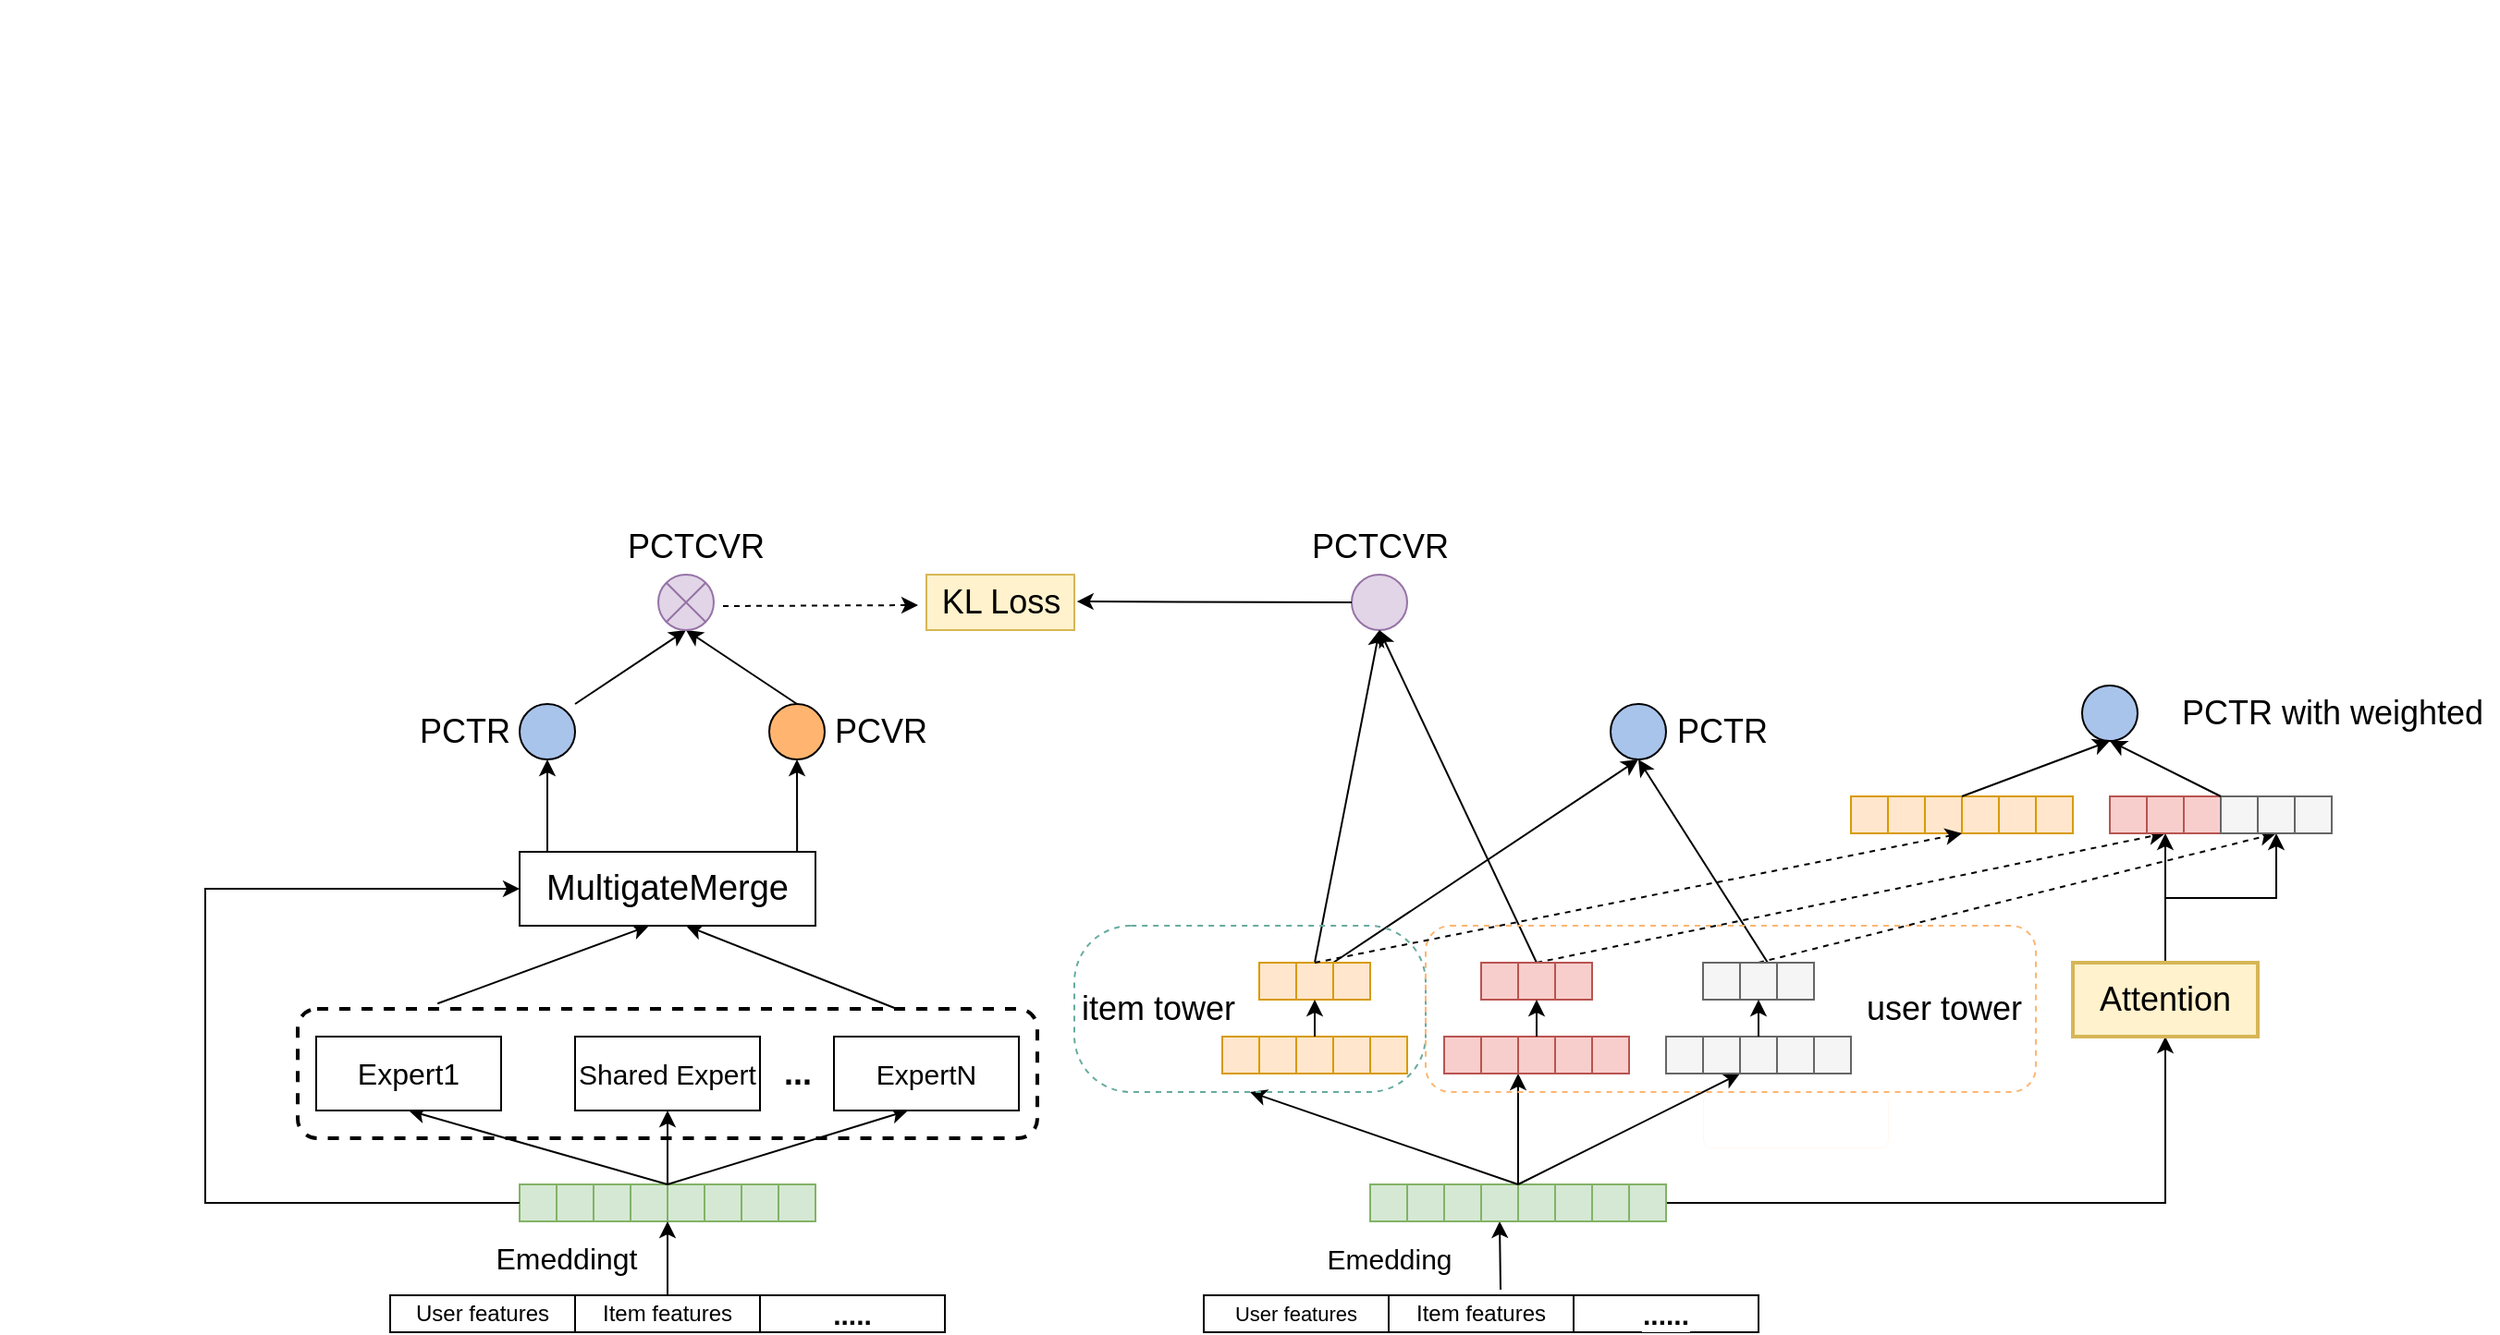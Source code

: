 <mxfile version="17.4.5" type="github">
  <diagram id="Vce2DdJyeUobDXaakt3f" name="第 1 页">
    <mxGraphModel dx="1368" dy="791" grid="1" gridSize="10" guides="1" tooltips="1" connect="1" arrows="1" fold="1" page="1" pageScale="1" pageWidth="1700" pageHeight="1100" math="0" shadow="0">
      <root>
        <mxCell id="0" />
        <mxCell id="1" parent="0" />
        <mxCell id="mjoYjnzcF-hZVxzns7M5-208" value="User features" style="rounded=0;whiteSpace=wrap;html=1;" parent="1" vertex="1">
          <mxGeometry x="210" y="700" width="100" height="20" as="geometry" />
        </mxCell>
        <mxCell id="mjoYjnzcF-hZVxzns7M5-209" value="Item features" style="rounded=0;whiteSpace=wrap;html=1;" parent="1" vertex="1">
          <mxGeometry x="310" y="700" width="100" height="20" as="geometry" />
        </mxCell>
        <mxCell id="mjoYjnzcF-hZVxzns7M5-210" value="....." style="rounded=0;whiteSpace=wrap;html=1;horizontal=1;verticalAlign=middle;labelPosition=center;verticalLabelPosition=middle;align=center;fontStyle=1;fontSize=15;" parent="1" vertex="1">
          <mxGeometry x="410" y="700" width="100" height="20" as="geometry" />
        </mxCell>
        <mxCell id="mjoYjnzcF-hZVxzns7M5-212" value="&amp;nbsp;&lt;br&gt;&lt;table&gt;&lt;tbody&gt;&lt;tr&gt;&lt;td&gt;&lt;br&gt;&lt;/td&gt;&lt;td&gt;&lt;br&gt;&lt;/td&gt;&lt;td&gt;&lt;br&gt;&lt;/td&gt;&lt;td&gt;&lt;br&gt;&lt;/td&gt;&lt;td&gt;&lt;br&gt;&lt;/td&gt;&lt;td&gt;&lt;br&gt;&lt;/td&gt;&lt;td&gt;&lt;br&gt;&lt;/td&gt;&lt;/tr&gt;&lt;/tbody&gt;&lt;/table&gt;" style="rounded=0;whiteSpace=wrap;html=1;fontSize=18;fillColor=#d5e8d4;strokeColor=#82b366;" parent="1" vertex="1">
          <mxGeometry x="300" y="640" width="140" height="20" as="geometry" />
        </mxCell>
        <mxCell id="mjoYjnzcF-hZVxzns7M5-213" value="" style="whiteSpace=wrap;html=1;aspect=fixed;fontSize=18;labelBackgroundColor=#97D077;rounded=0;fillColor=#d5e8d4;strokeColor=#82b366;" parent="1" vertex="1">
          <mxGeometry x="280" y="640" width="20" height="20" as="geometry" />
        </mxCell>
        <mxCell id="mjoYjnzcF-hZVxzns7M5-214" value="" style="whiteSpace=wrap;html=1;aspect=fixed;fontSize=18;rounded=0;fillColor=#d5e8d4;strokeColor=#82b366;" parent="1" vertex="1">
          <mxGeometry x="300" y="640" width="20" height="20" as="geometry" />
        </mxCell>
        <mxCell id="mjoYjnzcF-hZVxzns7M5-215" value="" style="whiteSpace=wrap;html=1;aspect=fixed;fontSize=18;labelBackgroundColor=default;rounded=0;fillColor=#d5e8d4;strokeColor=#82b366;" parent="1" vertex="1">
          <mxGeometry x="320" y="640" width="20" height="20" as="geometry" />
        </mxCell>
        <mxCell id="mjoYjnzcF-hZVxzns7M5-216" value="" style="whiteSpace=wrap;html=1;aspect=fixed;fontSize=18;rounded=0;fillColor=#d5e8d4;strokeColor=#82b366;" parent="1" vertex="1">
          <mxGeometry x="340" y="640" width="20" height="20" as="geometry" />
        </mxCell>
        <mxCell id="mjoYjnzcF-hZVxzns7M5-217" value="" style="whiteSpace=wrap;html=1;aspect=fixed;fontSize=18;rounded=0;fillColor=#d5e8d4;strokeColor=#82b366;" parent="1" vertex="1">
          <mxGeometry x="360" y="640" width="20" height="20" as="geometry" />
        </mxCell>
        <mxCell id="mjoYjnzcF-hZVxzns7M5-218" value="" style="whiteSpace=wrap;html=1;aspect=fixed;fontSize=18;rounded=0;fillColor=#d5e8d4;strokeColor=#82b366;" parent="1" vertex="1">
          <mxGeometry x="380" y="640" width="20" height="20" as="geometry" />
        </mxCell>
        <mxCell id="mjoYjnzcF-hZVxzns7M5-219" value="" style="whiteSpace=wrap;html=1;aspect=fixed;fontSize=18;rounded=0;fillColor=#d5e8d4;strokeColor=#82b366;" parent="1" vertex="1">
          <mxGeometry x="400" y="640" width="20" height="20" as="geometry" />
        </mxCell>
        <mxCell id="mjoYjnzcF-hZVxzns7M5-220" value="" style="endArrow=classic;html=1;rounded=0;sketch=0;fontColor=#46495D;strokeColor=#000000;fillColor=#B2C9AB;" parent="1" edge="1">
          <mxGeometry width="50" height="50" relative="1" as="geometry">
            <mxPoint x="360" y="640.0" as="sourcePoint" />
            <mxPoint x="490" y="600.0" as="targetPoint" />
          </mxGeometry>
        </mxCell>
        <mxCell id="mjoYjnzcF-hZVxzns7M5-221" value="" style="endArrow=classic;html=1;rounded=0;sketch=0;fontColor=#000000;strokeColor=#000000;fillColor=#B2C9AB;" parent="1" edge="1">
          <mxGeometry width="50" height="50" relative="1" as="geometry">
            <mxPoint x="360" y="640.0" as="sourcePoint" />
            <mxPoint x="220" y="600.0" as="targetPoint" />
            <Array as="points" />
          </mxGeometry>
        </mxCell>
        <mxCell id="mjoYjnzcF-hZVxzns7M5-222" value="Expert1" style="rounded=0;whiteSpace=wrap;html=1;labelBackgroundColor=#FFFFFF;sketch=0;fontColor=#000000;strokeColor=#000000;fillColor=#FFFFFF;fontSize=16;" parent="1" vertex="1">
          <mxGeometry x="170" y="560" width="100" height="40" as="geometry" />
        </mxCell>
        <mxCell id="mjoYjnzcF-hZVxzns7M5-223" value="Shared Expert" style="rounded=0;whiteSpace=wrap;html=1;labelBackgroundColor=#FFFFFF;sketch=0;fontColor=#000000;strokeColor=#000000;fillColor=#FFFFFF;fontSize=15;" parent="1" vertex="1">
          <mxGeometry x="310" y="560" width="100" height="40" as="geometry" />
        </mxCell>
        <mxCell id="mjoYjnzcF-hZVxzns7M5-224" value="ExpertN" style="rounded=0;whiteSpace=wrap;html=1;labelBackgroundColor=#FFFFFF;sketch=0;fontColor=#000000;strokeColor=#000000;fillColor=#FFFFFF;fontSize=15;" parent="1" vertex="1">
          <mxGeometry x="450" y="560" width="100" height="40" as="geometry" />
        </mxCell>
        <mxCell id="mjoYjnzcF-hZVxzns7M5-225" value="..." style="text;html=1;align=center;verticalAlign=middle;resizable=0;points=[];autosize=1;strokeColor=none;fillColor=none;fontColor=#000000;fontSize=18;fontStyle=1;rounded=0;" parent="1" vertex="1">
          <mxGeometry x="415" y="565" width="30" height="30" as="geometry" />
        </mxCell>
        <mxCell id="mjoYjnzcF-hZVxzns7M5-226" value="" style="endArrow=classic;html=1;rounded=0;sketch=0;fontSize=18;fontColor=#000000;strokeColor=#000000;fillColor=#B2C9AB;entryX=0.5;entryY=1;entryDx=0;entryDy=0;" parent="1" target="mjoYjnzcF-hZVxzns7M5-223" edge="1">
          <mxGeometry width="50" height="50" relative="1" as="geometry">
            <mxPoint x="360" y="640.0" as="sourcePoint" />
            <mxPoint x="760" y="470" as="targetPoint" />
          </mxGeometry>
        </mxCell>
        <mxCell id="mjoYjnzcF-hZVxzns7M5-227" style="edgeStyle=orthogonalEdgeStyle;sketch=0;orthogonalLoop=1;jettySize=auto;html=1;fontSize=19;fontColor=#000000;strokeColor=#000000;fillColor=#B2C9AB;exitX=0;exitY=0.5;exitDx=0;exitDy=0;entryX=0;entryY=0.5;entryDx=0;entryDy=0;rounded=0;" parent="1" source="mjoYjnzcF-hZVxzns7M5-213" target="mjoYjnzcF-hZVxzns7M5-231" edge="1">
          <mxGeometry relative="1" as="geometry">
            <mxPoint x="270" y="480" as="targetPoint" />
            <mxPoint x="160" y="630" as="sourcePoint" />
            <Array as="points">
              <mxPoint x="110" y="650" />
              <mxPoint x="110" y="480" />
            </Array>
          </mxGeometry>
        </mxCell>
        <mxCell id="mjoYjnzcF-hZVxzns7M5-228" value="" style="rounded=1;whiteSpace=wrap;html=1;labelBackgroundColor=#FFFFFF;sketch=0;fontSize=18;fontColor=#000000;strokeColor=#000000;fillColor=none;dashed=1;strokeWidth=2;" parent="1" vertex="1">
          <mxGeometry x="160" y="545" width="400" height="70" as="geometry" />
        </mxCell>
        <mxCell id="mjoYjnzcF-hZVxzns7M5-229" value="" style="endArrow=classic;html=1;sketch=0;fontSize=18;fontColor=#000000;strokeColor=#000000;fillColor=#B2C9AB;exitX=0.81;exitY=0;exitDx=0;exitDy=0;exitPerimeter=0;" parent="1" source="mjoYjnzcF-hZVxzns7M5-228" edge="1">
          <mxGeometry width="50" height="50" relative="1" as="geometry">
            <mxPoint x="370" y="530" as="sourcePoint" />
            <mxPoint x="370" y="500" as="targetPoint" />
          </mxGeometry>
        </mxCell>
        <mxCell id="mjoYjnzcF-hZVxzns7M5-230" value="" style="endArrow=classic;html=1;sketch=0;fontSize=18;fontColor=#000000;strokeColor=#000000;fillColor=#B2C9AB;exitX=0.189;exitY=-0.041;exitDx=0;exitDy=0;exitPerimeter=0;" parent="1" source="mjoYjnzcF-hZVxzns7M5-228" edge="1">
          <mxGeometry width="50" height="50" relative="1" as="geometry">
            <mxPoint x="370" y="500" as="sourcePoint" />
            <mxPoint x="350" y="500" as="targetPoint" />
          </mxGeometry>
        </mxCell>
        <mxCell id="mjoYjnzcF-hZVxzns7M5-231" value="&lt;font style=&quot;font-size: 19px&quot;&gt;MultigateMerge&lt;/font&gt;" style="rounded=0;whiteSpace=wrap;html=1;labelBackgroundColor=#FFFFFF;sketch=0;fontSize=18;fontColor=#000000;strokeColor=#000000;fillColor=default;fontStyle=0" parent="1" vertex="1">
          <mxGeometry x="280" y="460" width="160" height="40" as="geometry" />
        </mxCell>
        <mxCell id="mjoYjnzcF-hZVxzns7M5-232" value="" style="endArrow=classic;html=1;rounded=0;sketch=0;fontSize=19;fontColor=#000000;strokeColor=#000000;fillColor=#B2C9AB;entryX=0.5;entryY=1;entryDx=0;entryDy=0;exitX=0.938;exitY=0;exitDx=0;exitDy=0;exitPerimeter=0;" parent="1" source="mjoYjnzcF-hZVxzns7M5-231" target="mjoYjnzcF-hZVxzns7M5-234" edge="1">
          <mxGeometry width="50" height="50" relative="1" as="geometry">
            <mxPoint x="430" y="450" as="sourcePoint" />
            <mxPoint x="450" y="410" as="targetPoint" />
          </mxGeometry>
        </mxCell>
        <mxCell id="mjoYjnzcF-hZVxzns7M5-233" value="" style="ellipse;whiteSpace=wrap;html=1;aspect=fixed;labelBackgroundColor=#FFFFFF;sketch=0;fontSize=19;fontColor=#000000;strokeColor=#000000;fillColor=#A9C4EB;" parent="1" vertex="1">
          <mxGeometry x="280" y="380" width="30" height="30" as="geometry" />
        </mxCell>
        <mxCell id="mjoYjnzcF-hZVxzns7M5-234" value="" style="ellipse;whiteSpace=wrap;html=1;aspect=fixed;labelBackgroundColor=#FFFFFF;sketch=0;fontSize=19;fontColor=#000000;strokeColor=#000000;fillColor=#FFB570;" parent="1" vertex="1">
          <mxGeometry x="415" y="380" width="30" height="30" as="geometry" />
        </mxCell>
        <mxCell id="mjoYjnzcF-hZVxzns7M5-235" value="PCTR" style="text;html=1;align=center;verticalAlign=middle;resizable=0;points=[];autosize=1;strokeColor=none;fillColor=none;fontSize=18;fontColor=#000000;" parent="1" vertex="1">
          <mxGeometry x="220" y="380" width="60" height="30" as="geometry" />
        </mxCell>
        <mxCell id="mjoYjnzcF-hZVxzns7M5-236" value="PCVR" style="text;html=1;align=center;verticalAlign=middle;resizable=0;points=[];autosize=1;strokeColor=none;fillColor=none;fontSize=18;fontColor=#000000;" parent="1" vertex="1">
          <mxGeometry x="440" y="380" width="70" height="30" as="geometry" />
        </mxCell>
        <mxCell id="mjoYjnzcF-hZVxzns7M5-237" value="" style="endArrow=classic;html=1;rounded=0;sketch=0;fontSize=18;fontColor=#000000;strokeColor=#000000;fillColor=#B2C9AB;entryX=0.5;entryY=1;entryDx=0;entryDy=0;" parent="1" target="mjoYjnzcF-hZVxzns7M5-233" edge="1">
          <mxGeometry width="50" height="50" relative="1" as="geometry">
            <mxPoint x="295" y="460" as="sourcePoint" />
            <mxPoint x="300" y="420" as="targetPoint" />
          </mxGeometry>
        </mxCell>
        <mxCell id="mjoYjnzcF-hZVxzns7M5-239" value="" style="endArrow=classic;html=1;rounded=0;sketch=0;fontSize=18;fontColor=#000000;strokeColor=#000000;fillColor=#B2C9AB;" parent="1" edge="1">
          <mxGeometry width="50" height="50" relative="1" as="geometry">
            <mxPoint x="310" y="380" as="sourcePoint" />
            <mxPoint x="370" y="340" as="targetPoint" />
          </mxGeometry>
        </mxCell>
        <mxCell id="mjoYjnzcF-hZVxzns7M5-241" value="" style="endArrow=classic;html=1;rounded=0;sketch=0;fontSize=18;fontColor=#000000;strokeColor=#000000;fillColor=#B2C9AB;exitX=0.5;exitY=0;exitDx=0;exitDy=0;" parent="1" source="mjoYjnzcF-hZVxzns7M5-234" edge="1">
          <mxGeometry width="50" height="50" relative="1" as="geometry">
            <mxPoint x="400" y="390" as="sourcePoint" />
            <mxPoint x="370" y="340" as="targetPoint" />
          </mxGeometry>
        </mxCell>
        <mxCell id="mjoYjnzcF-hZVxzns7M5-243" value="PCTCVR" style="text;html=1;align=center;verticalAlign=middle;resizable=0;points=[];autosize=1;strokeColor=none;fillColor=none;fontSize=18;fontColor=#000000;" parent="1" vertex="1">
          <mxGeometry x="330" y="280" width="90" height="30" as="geometry" />
        </mxCell>
        <mxCell id="mjoYjnzcF-hZVxzns7M5-249" value="" style="endArrow=none;html=1;rounded=0;fontSize=18;" parent="1" edge="1">
          <mxGeometry width="50" height="50" relative="1" as="geometry">
            <mxPoint x="359.5" y="690" as="sourcePoint" />
            <mxPoint x="360.0" y="689.949" as="targetPoint" />
            <Array as="points" />
          </mxGeometry>
        </mxCell>
        <mxCell id="mjoYjnzcF-hZVxzns7M5-254" value="" style="endArrow=classic;html=1;rounded=0;sketch=0;fontSize=15;fontColor=#000000;strokeColor=#000000;fillColor=#B2C9AB;exitX=0.5;exitY=0;exitDx=0;exitDy=0;entryX=0;entryY=1;entryDx=0;entryDy=0;entryPerimeter=0;" parent="1" source="mjoYjnzcF-hZVxzns7M5-209" target="mjoYjnzcF-hZVxzns7M5-217" edge="1">
          <mxGeometry width="50" height="50" relative="1" as="geometry">
            <mxPoint x="340" y="710" as="sourcePoint" />
            <mxPoint x="360" y="670" as="targetPoint" />
          </mxGeometry>
        </mxCell>
        <mxCell id="mjoYjnzcF-hZVxzns7M5-255" value="Emeddingt" style="text;html=1;align=center;verticalAlign=middle;resizable=0;points=[];autosize=1;strokeColor=none;fillColor=none;fontSize=16;fontColor=#000000;" parent="1" vertex="1">
          <mxGeometry x="260" y="670" width="90" height="20" as="geometry" />
        </mxCell>
        <mxCell id="mjoYjnzcF-hZVxzns7M5-256" value="&lt;font style=&quot;font-size: 11px;&quot;&gt;User features&lt;/font&gt;" style="rounded=0;whiteSpace=wrap;html=1;labelBackgroundColor=#FFFFFF;sketch=0;fontSize=11;fontColor=#000000;strokeColor=#000000;fillColor=default;" parent="1" vertex="1">
          <mxGeometry x="650" y="700" width="100" height="20" as="geometry" />
        </mxCell>
        <mxCell id="mjoYjnzcF-hZVxzns7M5-257" value="Item features" style="rounded=0;whiteSpace=wrap;html=1;labelBackgroundColor=#FFFFFF;sketch=0;fontSize=12;fontColor=#000000;strokeColor=#000000;fillColor=default;" parent="1" vertex="1">
          <mxGeometry x="750" y="700" width="100" height="20" as="geometry" />
        </mxCell>
        <mxCell id="mjoYjnzcF-hZVxzns7M5-258" value="......" style="rounded=0;whiteSpace=wrap;html=1;labelBackgroundColor=#FFFFFF;sketch=0;fontSize=15;fontColor=#000000;strokeColor=#000000;fillColor=default;fontStyle=1" parent="1" vertex="1">
          <mxGeometry x="850" y="700" width="100" height="20" as="geometry" />
        </mxCell>
        <mxCell id="mjoYjnzcF-hZVxzns7M5-259" value="" style="endArrow=classic;html=1;rounded=0;sketch=0;fontSize=15;fontColor=#000000;strokeColor=#000000;fillColor=#B2C9AB;exitX=0.605;exitY=-0.15;exitDx=0;exitDy=0;exitPerimeter=0;entryX=0.5;entryY=1;entryDx=0;entryDy=0;" parent="1" source="mjoYjnzcF-hZVxzns7M5-257" target="mjoYjnzcF-hZVxzns7M5-264" edge="1">
          <mxGeometry width="50" height="50" relative="1" as="geometry">
            <mxPoint x="810" y="690" as="sourcePoint" />
            <mxPoint x="810" y="670" as="targetPoint" />
          </mxGeometry>
        </mxCell>
        <mxCell id="mjoYjnzcF-hZVxzns7M5-261" value="" style="whiteSpace=wrap;html=1;aspect=fixed;labelBackgroundColor=#FFFFFF;sketch=0;fontSize=15;strokeColor=#82b366;fillColor=#d5e8d4;" parent="1" vertex="1">
          <mxGeometry x="740" y="640" width="20" height="20" as="geometry" />
        </mxCell>
        <mxCell id="mjoYjnzcF-hZVxzns7M5-262" value="" style="whiteSpace=wrap;html=1;aspect=fixed;labelBackgroundColor=#FFFFFF;sketch=0;fontSize=15;strokeColor=#82b366;fillColor=#d5e8d4;" parent="1" vertex="1">
          <mxGeometry x="760" y="640" width="20" height="20" as="geometry" />
        </mxCell>
        <mxCell id="mjoYjnzcF-hZVxzns7M5-263" value="" style="whiteSpace=wrap;html=1;aspect=fixed;labelBackgroundColor=#FFFFFF;sketch=0;fontSize=15;strokeColor=#82b366;fillColor=#d5e8d4;" parent="1" vertex="1">
          <mxGeometry x="780" y="640" width="20" height="20" as="geometry" />
        </mxCell>
        <mxCell id="mjoYjnzcF-hZVxzns7M5-264" value="" style="whiteSpace=wrap;html=1;aspect=fixed;labelBackgroundColor=#FFFFFF;sketch=0;fontSize=15;strokeColor=#82b366;fillColor=#d5e8d4;" parent="1" vertex="1">
          <mxGeometry x="800" y="640" width="20" height="20" as="geometry" />
        </mxCell>
        <mxCell id="mjoYjnzcF-hZVxzns7M5-266" value="" style="whiteSpace=wrap;html=1;aspect=fixed;labelBackgroundColor=#FFFFFF;sketch=0;fontSize=15;strokeColor=#82b366;fillColor=#d5e8d4;" parent="1" vertex="1">
          <mxGeometry x="840" y="640" width="20" height="20" as="geometry" />
        </mxCell>
        <mxCell id="mjoYjnzcF-hZVxzns7M5-267" value="" style="whiteSpace=wrap;html=1;aspect=fixed;labelBackgroundColor=#FFFFFF;sketch=0;fontSize=15;strokeColor=#82b366;fillColor=#d5e8d4;" parent="1" vertex="1">
          <mxGeometry x="860" y="640" width="20" height="20" as="geometry" />
        </mxCell>
        <mxCell id="SLGdrvwB5BfjY_QuqWB5-2" style="edgeStyle=orthogonalEdgeStyle;rounded=0;orthogonalLoop=1;jettySize=auto;html=1;exitX=1;exitY=0.5;exitDx=0;exitDy=0;entryX=0.5;entryY=1;entryDx=0;entryDy=0;" parent="1" source="mjoYjnzcF-hZVxzns7M5-268" target="mjoYjnzcF-hZVxzns7M5-348" edge="1">
          <mxGeometry relative="1" as="geometry">
            <mxPoint x="1160" y="650" as="targetPoint" />
          </mxGeometry>
        </mxCell>
        <mxCell id="mjoYjnzcF-hZVxzns7M5-268" value="" style="whiteSpace=wrap;html=1;aspect=fixed;labelBackgroundColor=#FFFFFF;sketch=0;fontSize=15;strokeColor=#82b366;fillColor=#d5e8d4;" parent="1" vertex="1">
          <mxGeometry x="880" y="640" width="20" height="20" as="geometry" />
        </mxCell>
        <mxCell id="mjoYjnzcF-hZVxzns7M5-271" value="" style="whiteSpace=wrap;html=1;aspect=fixed;labelBackgroundColor=#FFFFFF;sketch=0;fontSize=15;strokeColor=#82b366;fillColor=#d5e8d4;" parent="1" vertex="1">
          <mxGeometry x="820" y="640" width="20" height="20" as="geometry" />
        </mxCell>
        <mxCell id="mjoYjnzcF-hZVxzns7M5-273" value="Emedding" style="text;html=1;align=center;verticalAlign=middle;resizable=0;points=[];autosize=1;strokeColor=none;fillColor=none;fontSize=15;fontColor=#000000;" parent="1" vertex="1">
          <mxGeometry x="710" y="670" width="80" height="20" as="geometry" />
        </mxCell>
        <mxCell id="mjoYjnzcF-hZVxzns7M5-275" value="" style="endArrow=classic;html=1;rounded=0;sketch=0;fontSize=15;fontColor=#000000;strokeColor=#000000;fillColor=#B2C9AB;" parent="1" edge="1">
          <mxGeometry width="50" height="50" relative="1" as="geometry">
            <mxPoint x="820" y="640" as="sourcePoint" />
            <mxPoint x="940" y="580" as="targetPoint" />
          </mxGeometry>
        </mxCell>
        <mxCell id="mjoYjnzcF-hZVxzns7M5-276" value="" style="endArrow=classic;html=1;rounded=0;sketch=0;fontSize=15;fontColor=#000000;strokeColor=#000000;fillColor=#B2C9AB;exitX=0;exitY=0;exitDx=0;exitDy=0;entryX=0.5;entryY=1;entryDx=0;entryDy=0;" parent="1" source="mjoYjnzcF-hZVxzns7M5-271" target="mjoYjnzcF-hZVxzns7M5-305" edge="1">
          <mxGeometry width="50" height="50" relative="1" as="geometry">
            <mxPoint x="790" y="640" as="sourcePoint" />
            <mxPoint x="760" y="590" as="targetPoint" />
          </mxGeometry>
        </mxCell>
        <mxCell id="mjoYjnzcF-hZVxzns7M5-277" value="" style="endArrow=classic;html=1;rounded=0;sketch=0;fontSize=15;fontColor=#000000;strokeColor=#000000;fillColor=#B2C9AB;" parent="1" edge="1">
          <mxGeometry width="50" height="50" relative="1" as="geometry">
            <mxPoint x="820" y="640" as="sourcePoint" />
            <mxPoint x="820" y="580" as="targetPoint" />
          </mxGeometry>
        </mxCell>
        <mxCell id="mjoYjnzcF-hZVxzns7M5-278" value="" style="whiteSpace=wrap;html=1;aspect=fixed;labelBackgroundColor=#FFFFFF;sketch=0;fontSize=15;strokeColor=#d79b00;fillColor=#ffe6cc;" parent="1" vertex="1">
          <mxGeometry x="680" y="560" width="20" height="20" as="geometry" />
        </mxCell>
        <mxCell id="mjoYjnzcF-hZVxzns7M5-279" value="" style="whiteSpace=wrap;html=1;aspect=fixed;labelBackgroundColor=#FFFFFF;sketch=0;fontSize=15;strokeColor=#d79b00;fillColor=#ffe6cc;" parent="1" vertex="1">
          <mxGeometry x="700" y="560" width="20" height="20" as="geometry" />
        </mxCell>
        <mxCell id="mjoYjnzcF-hZVxzns7M5-280" value="" style="whiteSpace=wrap;html=1;aspect=fixed;labelBackgroundColor=#FFFFFF;sketch=0;fontSize=15;strokeColor=#d79b00;fillColor=#ffe6cc;" parent="1" vertex="1">
          <mxGeometry x="720" y="560" width="20" height="20" as="geometry" />
        </mxCell>
        <mxCell id="mjoYjnzcF-hZVxzns7M5-281" value="" style="whiteSpace=wrap;html=1;aspect=fixed;labelBackgroundColor=#FFFFFF;sketch=0;fontSize=15;strokeColor=#d79b00;fillColor=#ffe6cc;" parent="1" vertex="1">
          <mxGeometry x="740" y="560" width="20" height="20" as="geometry" />
        </mxCell>
        <mxCell id="mjoYjnzcF-hZVxzns7M5-282" value="" style="whiteSpace=wrap;html=1;aspect=fixed;labelBackgroundColor=#FFFFFF;sketch=0;fontSize=15;strokeColor=#d79b00;fillColor=#ffe6cc;" parent="1" vertex="1">
          <mxGeometry x="660" y="560" width="20" height="20" as="geometry" />
        </mxCell>
        <mxCell id="mjoYjnzcF-hZVxzns7M5-306" style="edgeStyle=orthogonalEdgeStyle;rounded=0;sketch=0;orthogonalLoop=1;jettySize=auto;html=1;exitX=1;exitY=0.75;exitDx=0;exitDy=0;entryX=-0.5;entryY=0.75;entryDx=0;entryDy=0;entryPerimeter=0;fontSize=18;fontColor=#000000;strokeColor=#000000;fillColor=#B2C9AB;" parent="1" source="mjoYjnzcF-hZVxzns7M5-283" target="mjoYjnzcF-hZVxzns7M5-284" edge="1">
          <mxGeometry relative="1" as="geometry" />
        </mxCell>
        <mxCell id="mjoYjnzcF-hZVxzns7M5-283" value="" style="whiteSpace=wrap;html=1;aspect=fixed;labelBackgroundColor=#FFFFFF;sketch=0;fontSize=15;strokeColor=#b85450;fillColor=#f8cecc;" parent="1" vertex="1">
          <mxGeometry x="800" y="560" width="20" height="20" as="geometry" />
        </mxCell>
        <mxCell id="mjoYjnzcF-hZVxzns7M5-284" value="" style="whiteSpace=wrap;html=1;aspect=fixed;labelBackgroundColor=#FFFFFF;sketch=0;fontSize=15;strokeColor=#b85450;fillColor=#f8cecc;" parent="1" vertex="1">
          <mxGeometry x="820" y="560" width="20" height="20" as="geometry" />
        </mxCell>
        <mxCell id="mjoYjnzcF-hZVxzns7M5-285" value="" style="whiteSpace=wrap;html=1;aspect=fixed;labelBackgroundColor=#FFFFFF;sketch=0;fontSize=15;strokeColor=#b85450;fillColor=#f8cecc;" parent="1" vertex="1">
          <mxGeometry x="840" y="560" width="20" height="20" as="geometry" />
        </mxCell>
        <mxCell id="mjoYjnzcF-hZVxzns7M5-286" value="" style="whiteSpace=wrap;html=1;aspect=fixed;labelBackgroundColor=#FFFFFF;sketch=0;fontSize=15;strokeColor=#b85450;fillColor=#f8cecc;" parent="1" vertex="1">
          <mxGeometry x="860" y="560" width="20" height="20" as="geometry" />
        </mxCell>
        <mxCell id="mjoYjnzcF-hZVxzns7M5-287" value="" style="whiteSpace=wrap;html=1;aspect=fixed;labelBackgroundColor=#FFFFFF;sketch=0;fontSize=15;strokeColor=#b85450;fillColor=#f8cecc;" parent="1" vertex="1">
          <mxGeometry x="780" y="560" width="20" height="20" as="geometry" />
        </mxCell>
        <mxCell id="mjoYjnzcF-hZVxzns7M5-288" value="" style="whiteSpace=wrap;html=1;aspect=fixed;labelBackgroundColor=#FFFFFF;sketch=0;fontSize=15;fontColor=#333333;strokeColor=#666666;fillColor=#f5f5f5;" parent="1" vertex="1">
          <mxGeometry x="900" y="560" width="20" height="20" as="geometry" />
        </mxCell>
        <mxCell id="mjoYjnzcF-hZVxzns7M5-289" value="" style="whiteSpace=wrap;html=1;aspect=fixed;labelBackgroundColor=#FFFFFF;sketch=0;fontSize=15;fontColor=#333333;strokeColor=#666666;fillColor=#f5f5f5;" parent="1" vertex="1">
          <mxGeometry x="920" y="560" width="20" height="20" as="geometry" />
        </mxCell>
        <mxCell id="mjoYjnzcF-hZVxzns7M5-291" value="" style="whiteSpace=wrap;html=1;aspect=fixed;labelBackgroundColor=#FFFFFF;sketch=0;fontSize=15;fontColor=#333333;strokeColor=#666666;fillColor=#f5f5f5;" parent="1" vertex="1">
          <mxGeometry x="940" y="560" width="20" height="20" as="geometry" />
        </mxCell>
        <mxCell id="mjoYjnzcF-hZVxzns7M5-292" value="" style="whiteSpace=wrap;html=1;aspect=fixed;labelBackgroundColor=#FFFFFF;sketch=0;fontSize=15;fontColor=#333333;strokeColor=#666666;fillColor=#f5f5f5;" parent="1" vertex="1">
          <mxGeometry x="960" y="560" width="20" height="20" as="geometry" />
        </mxCell>
        <mxCell id="mjoYjnzcF-hZVxzns7M5-293" value="" style="whiteSpace=wrap;html=1;aspect=fixed;labelBackgroundColor=#FFFFFF;sketch=0;fontSize=15;fontColor=#333333;strokeColor=#666666;fillColor=#f5f5f5;" parent="1" vertex="1">
          <mxGeometry x="980" y="560" width="20" height="20" as="geometry" />
        </mxCell>
        <mxCell id="mjoYjnzcF-hZVxzns7M5-294" value="" style="ellipse;whiteSpace=wrap;html=1;aspect=fixed;labelBackgroundColor=#FFFFFF;sketch=0;fontSize=15;strokeColor=#9673a6;fillColor=#e1d5e7;" parent="1" vertex="1">
          <mxGeometry x="730" y="310" width="30" height="30" as="geometry" />
        </mxCell>
        <mxCell id="mjoYjnzcF-hZVxzns7M5-295" value="PCTCVR" style="text;html=1;align=center;verticalAlign=middle;resizable=0;points=[];autosize=1;strokeColor=none;fillColor=none;fontSize=18;fontColor=#000000;" parent="1" vertex="1">
          <mxGeometry x="700" y="280" width="90" height="30" as="geometry" />
        </mxCell>
        <mxCell id="mjoYjnzcF-hZVxzns7M5-297" value="" style="endArrow=classic;html=1;rounded=0;sketch=0;fontSize=18;fontColor=#000000;strokeColor=#000000;fillColor=#B2C9AB;entryX=0.5;entryY=1;entryDx=0;entryDy=0;" parent="1" target="mjoYjnzcF-hZVxzns7M5-294" edge="1">
          <mxGeometry width="50" height="50" relative="1" as="geometry">
            <mxPoint x="710" y="520" as="sourcePoint" />
            <mxPoint x="710" y="510" as="targetPoint" />
          </mxGeometry>
        </mxCell>
        <mxCell id="mjoYjnzcF-hZVxzns7M5-298" value="" style="endArrow=classic;html=1;rounded=0;sketch=0;fontSize=18;fontColor=#000000;strokeColor=#000000;fillColor=#B2C9AB;exitX=0.5;exitY=0;exitDx=0;exitDy=0;entryX=0.5;entryY=1;entryDx=0;entryDy=0;" parent="1" source="SLGdrvwB5BfjY_QuqWB5-40" target="mjoYjnzcF-hZVxzns7M5-294" edge="1">
          <mxGeometry width="50" height="50" relative="1" as="geometry">
            <mxPoint x="790" y="560" as="sourcePoint" />
            <mxPoint x="760" y="470" as="targetPoint" />
          </mxGeometry>
        </mxCell>
        <mxCell id="mjoYjnzcF-hZVxzns7M5-300" value="" style="endArrow=classic;html=1;rounded=0;sketch=0;fontSize=18;fontColor=#000000;strokeColor=#000000;fillColor=#B2C9AB;entryX=0.5;entryY=1;entryDx=0;entryDy=0;exitX=0.75;exitY=0;exitDx=0;exitDy=0;" parent="1" source="SLGdrvwB5BfjY_QuqWB5-45" target="mjoYjnzcF-hZVxzns7M5-301" edge="1">
          <mxGeometry width="50" height="50" relative="1" as="geometry">
            <mxPoint x="960" y="560" as="sourcePoint" />
            <mxPoint x="890" y="460" as="targetPoint" />
          </mxGeometry>
        </mxCell>
        <mxCell id="mjoYjnzcF-hZVxzns7M5-301" value="" style="ellipse;whiteSpace=wrap;html=1;aspect=fixed;labelBackgroundColor=#FFFFFF;sketch=0;fontSize=18;fontColor=#000000;strokeColor=#000000;fillColor=#A9C4EB;" parent="1" vertex="1">
          <mxGeometry x="870" y="380" width="30" height="30" as="geometry" />
        </mxCell>
        <mxCell id="mjoYjnzcF-hZVxzns7M5-302" value="PCTR" style="text;html=1;align=center;verticalAlign=middle;resizable=0;points=[];autosize=1;strokeColor=none;fillColor=none;fontSize=18;fontColor=#000000;" parent="1" vertex="1">
          <mxGeometry x="900" y="380" width="60" height="30" as="geometry" />
        </mxCell>
        <mxCell id="mjoYjnzcF-hZVxzns7M5-303" value="" style="endArrow=classic;html=1;rounded=0;sketch=0;fontSize=18;fontColor=#000000;strokeColor=#000000;fillColor=#B2C9AB;entryX=0.5;entryY=1;entryDx=0;entryDy=0;" parent="1" target="mjoYjnzcF-hZVxzns7M5-301" edge="1">
          <mxGeometry width="50" height="50" relative="1" as="geometry">
            <mxPoint x="720" y="520" as="sourcePoint" />
            <mxPoint x="880" y="400" as="targetPoint" />
          </mxGeometry>
        </mxCell>
        <mxCell id="mjoYjnzcF-hZVxzns7M5-305" value="" style="rounded=1;whiteSpace=wrap;html=1;labelBackgroundColor=#FFFFFF;sketch=0;fontSize=18;fontColor=#000000;strokeColor=#67AB9F;fillColor=none;arcSize=34;dashed=1;strokeWidth=1;" parent="1" vertex="1">
          <mxGeometry x="580" y="500" width="190" height="90" as="geometry" />
        </mxCell>
        <mxCell id="mjoYjnzcF-hZVxzns7M5-308" value="" style="rounded=1;whiteSpace=wrap;html=1;dashed=1;labelBackgroundColor=#FFFFFF;sketch=0;fontSize=18;fontColor=#000000;strokeColor=#FFB570;fillColor=none;strokeWidth=1;" parent="1" vertex="1">
          <mxGeometry x="770" y="500" width="330" height="90" as="geometry" />
        </mxCell>
        <mxCell id="mjoYjnzcF-hZVxzns7M5-315" value="KL Loss" style="text;html=1;align=center;verticalAlign=middle;resizable=0;points=[];autosize=1;strokeColor=#d6b656;fillColor=#fff2cc;fontSize=18;" parent="1" vertex="1">
          <mxGeometry x="500" y="310" width="80" height="30" as="geometry" />
        </mxCell>
        <mxCell id="mjoYjnzcF-hZVxzns7M5-319" value="" style="shape=sumEllipse;perimeter=ellipsePerimeter;whiteSpace=wrap;html=1;backgroundOutline=1;labelBackgroundColor=#FFFFFF;sketch=0;fontSize=18;strokeColor=#9673a6;fillColor=#e1d5e7;" parent="1" vertex="1">
          <mxGeometry x="355" y="310" width="30" height="30" as="geometry" />
        </mxCell>
        <mxCell id="mjoYjnzcF-hZVxzns7M5-323" value="item tower" style="text;html=1;align=center;verticalAlign=middle;resizable=0;points=[];autosize=1;strokeColor=none;fillColor=none;fontSize=18;fontColor=#000000;dashed=1;" parent="1" vertex="1">
          <mxGeometry x="575" y="530" width="100" height="30" as="geometry" />
        </mxCell>
        <mxCell id="mjoYjnzcF-hZVxzns7M5-324" value="user tower" style="text;html=1;align=center;verticalAlign=middle;resizable=0;points=[];autosize=1;strokeColor=none;fillColor=none;fontSize=18;fontColor=#000000;" parent="1" vertex="1">
          <mxGeometry x="1000" y="530" width="100" height="30" as="geometry" />
        </mxCell>
        <mxCell id="mjoYjnzcF-hZVxzns7M5-325" value="" style="rounded=1;whiteSpace=wrap;html=1;labelBackgroundColor=#FFFFFF;sketch=0;fontSize=18;fontColor=#000000;strokeColor=#FFB570;strokeWidth=0;fillColor=none;dashed=1;" parent="1" vertex="1">
          <mxGeometry x="920" y="590" width="100" height="30" as="geometry" />
        </mxCell>
        <mxCell id="mjoYjnzcF-hZVxzns7M5-334" value="" style="endArrow=classic;html=1;sketch=0;fontSize=18;fontColor=#000000;strokeColor=#000000;fillColor=#B2C9AB;exitX=0.5;exitY=0;exitDx=0;exitDy=0;rounded=0;dashed=1;entryX=0.5;entryY=1;entryDx=0;entryDy=0;" parent="1" source="SLGdrvwB5BfjY_QuqWB5-40" target="SLGdrvwB5BfjY_QuqWB5-20" edge="1">
          <mxGeometry width="50" height="50" relative="1" as="geometry">
            <mxPoint x="750" y="490" as="sourcePoint" />
            <mxPoint x="1090" y="480" as="targetPoint" />
          </mxGeometry>
        </mxCell>
        <mxCell id="mjoYjnzcF-hZVxzns7M5-336" value="" style="endArrow=classic;html=1;rounded=0;sketch=0;fontSize=18;fontColor=#000000;strokeColor=#000000;fillColor=#B2C9AB;dashed=1;entryX=0.5;entryY=1;entryDx=0;entryDy=0;" parent="1" target="SLGdrvwB5BfjY_QuqWB5-9" edge="1">
          <mxGeometry width="50" height="50" relative="1" as="geometry">
            <mxPoint x="950" y="520" as="sourcePoint" />
            <mxPoint x="1210" y="490" as="targetPoint" />
            <Array as="points" />
          </mxGeometry>
        </mxCell>
        <mxCell id="mjoYjnzcF-hZVxzns7M5-343" value="" style="endArrow=classic;html=1;rounded=0;dashed=1;sketch=0;fontSize=18;fontColor=#000000;strokeColor=#000000;fillColor=#B2C9AB;entryX=-0.056;entryY=0.55;entryDx=0;entryDy=0;entryPerimeter=0;" parent="1" target="mjoYjnzcF-hZVxzns7M5-315" edge="1">
          <mxGeometry width="50" height="50" relative="1" as="geometry">
            <mxPoint x="390" y="327" as="sourcePoint" />
            <mxPoint x="440" y="330" as="targetPoint" />
          </mxGeometry>
        </mxCell>
        <mxCell id="SLGdrvwB5BfjY_QuqWB5-51" value="" style="edgeStyle=orthogonalEdgeStyle;rounded=0;orthogonalLoop=1;jettySize=auto;html=1;entryX=0.5;entryY=1;entryDx=0;entryDy=0;" parent="1" source="mjoYjnzcF-hZVxzns7M5-348" target="SLGdrvwB5BfjY_QuqWB5-9" edge="1">
          <mxGeometry relative="1" as="geometry" />
        </mxCell>
        <mxCell id="SLGdrvwB5BfjY_QuqWB5-52" style="edgeStyle=orthogonalEdgeStyle;rounded=0;orthogonalLoop=1;jettySize=auto;html=1;exitX=0.5;exitY=0;exitDx=0;exitDy=0;entryX=0.5;entryY=1;entryDx=0;entryDy=0;" parent="1" source="mjoYjnzcF-hZVxzns7M5-348" target="SLGdrvwB5BfjY_QuqWB5-20" edge="1">
          <mxGeometry relative="1" as="geometry" />
        </mxCell>
        <mxCell id="mjoYjnzcF-hZVxzns7M5-348" value="Attention" style="rounded=0;whiteSpace=wrap;html=1;labelBackgroundColor=none;sketch=0;fontSize=18;strokeColor=#d6b656;strokeWidth=2;fillColor=#fff2cc;" parent="1" vertex="1">
          <mxGeometry x="1120" y="520" width="100" height="40" as="geometry" />
        </mxCell>
        <mxCell id="mjoYjnzcF-hZVxzns7M5-382" value="" style="whiteSpace=wrap;html=1;aspect=fixed;rounded=0;labelBackgroundColor=none;sketch=0;fontSize=12;fontColor=#000000;strokeColor=#000000;strokeWidth=1;fillColor=none;direction=south;" parent="1" vertex="1">
          <mxGeometry width="20" as="geometry" />
        </mxCell>
        <mxCell id="mjoYjnzcF-hZVxzns7M5-404" value="" style="ellipse;whiteSpace=wrap;html=1;aspect=fixed;rounded=0;labelBackgroundColor=none;sketch=0;fontSize=13;fontColor=#000000;strokeColor=#A680B8;strokeWidth=1;fillColor=#B9E0A5;" parent="1" vertex="1">
          <mxGeometry width="10" as="geometry" />
        </mxCell>
        <mxCell id="SLGdrvwB5BfjY_QuqWB5-31" value="" style="group" parent="1" vertex="1" connectable="0">
          <mxGeometry x="680" y="520" width="60" height="20" as="geometry" />
        </mxCell>
        <mxCell id="SLGdrvwB5BfjY_QuqWB5-53" value="" style="group" parent="SLGdrvwB5BfjY_QuqWB5-31" vertex="1" connectable="0">
          <mxGeometry width="60" height="20" as="geometry" />
        </mxCell>
        <mxCell id="SLGdrvwB5BfjY_QuqWB5-28" value="" style="whiteSpace=wrap;html=1;aspect=fixed;labelBackgroundColor=#FFFFFF;sketch=0;fontSize=15;strokeColor=#d79b00;fillColor=#ffe6cc;" parent="SLGdrvwB5BfjY_QuqWB5-53" vertex="1">
          <mxGeometry width="20" height="20" as="geometry" />
        </mxCell>
        <mxCell id="SLGdrvwB5BfjY_QuqWB5-30" value="" style="whiteSpace=wrap;html=1;aspect=fixed;labelBackgroundColor=#FFFFFF;sketch=0;fontSize=15;strokeColor=#d79b00;fillColor=#ffe6cc;" parent="SLGdrvwB5BfjY_QuqWB5-53" vertex="1">
          <mxGeometry x="40" width="20" height="20" as="geometry" />
        </mxCell>
        <mxCell id="SLGdrvwB5BfjY_QuqWB5-29" value="" style="whiteSpace=wrap;html=1;aspect=fixed;labelBackgroundColor=#FFFFFF;sketch=0;fontSize=15;strokeColor=#d79b00;fillColor=#ffe6cc;" parent="SLGdrvwB5BfjY_QuqWB5-53" vertex="1">
          <mxGeometry x="20" width="20" height="20" as="geometry" />
        </mxCell>
        <mxCell id="SLGdrvwB5BfjY_QuqWB5-37" value="" style="endArrow=classic;html=1;rounded=0;exitX=0.5;exitY=0;exitDx=0;exitDy=0;entryX=0.5;entryY=1;entryDx=0;entryDy=0;" parent="1" source="mjoYjnzcF-hZVxzns7M5-279" target="SLGdrvwB5BfjY_QuqWB5-29" edge="1">
          <mxGeometry width="50" height="50" relative="1" as="geometry">
            <mxPoint x="760" y="550" as="sourcePoint" />
            <mxPoint x="810" y="500" as="targetPoint" />
          </mxGeometry>
        </mxCell>
        <mxCell id="SLGdrvwB5BfjY_QuqWB5-42" value="" style="group" parent="1" vertex="1" connectable="0">
          <mxGeometry x="800" y="520" width="60" height="20" as="geometry" />
        </mxCell>
        <mxCell id="SLGdrvwB5BfjY_QuqWB5-39" value="" style="whiteSpace=wrap;html=1;aspect=fixed;labelBackgroundColor=#FFFFFF;sketch=0;fontSize=15;strokeColor=#b85450;fillColor=#f8cecc;" parent="SLGdrvwB5BfjY_QuqWB5-42" vertex="1">
          <mxGeometry width="20" height="20" as="geometry" />
        </mxCell>
        <mxCell id="SLGdrvwB5BfjY_QuqWB5-40" value="" style="whiteSpace=wrap;html=1;aspect=fixed;labelBackgroundColor=#FFFFFF;sketch=0;fontSize=15;strokeColor=#b85450;fillColor=#f8cecc;" parent="SLGdrvwB5BfjY_QuqWB5-42" vertex="1">
          <mxGeometry x="20" width="20" height="20" as="geometry" />
        </mxCell>
        <mxCell id="SLGdrvwB5BfjY_QuqWB5-41" value="" style="whiteSpace=wrap;html=1;aspect=fixed;labelBackgroundColor=#FFFFFF;sketch=0;fontSize=15;strokeColor=#b85450;fillColor=#f8cecc;" parent="SLGdrvwB5BfjY_QuqWB5-42" vertex="1">
          <mxGeometry x="40" width="20" height="20" as="geometry" />
        </mxCell>
        <mxCell id="SLGdrvwB5BfjY_QuqWB5-43" value="" style="endArrow=classic;html=1;rounded=0;exitX=0.5;exitY=0;exitDx=0;exitDy=0;entryX=0.5;entryY=1;entryDx=0;entryDy=0;" parent="1" source="mjoYjnzcF-hZVxzns7M5-284" target="SLGdrvwB5BfjY_QuqWB5-40" edge="1">
          <mxGeometry width="50" height="50" relative="1" as="geometry">
            <mxPoint x="720" y="570" as="sourcePoint" />
            <mxPoint x="720" y="550" as="targetPoint" />
          </mxGeometry>
        </mxCell>
        <mxCell id="SLGdrvwB5BfjY_QuqWB5-47" value="" style="group" parent="1" vertex="1" connectable="0">
          <mxGeometry x="920" y="520" width="60" height="20" as="geometry" />
        </mxCell>
        <mxCell id="SLGdrvwB5BfjY_QuqWB5-44" value="" style="whiteSpace=wrap;html=1;aspect=fixed;labelBackgroundColor=#FFFFFF;sketch=0;fontSize=15;fontColor=#333333;strokeColor=#666666;fillColor=#f5f5f5;" parent="SLGdrvwB5BfjY_QuqWB5-47" vertex="1">
          <mxGeometry width="20" height="20" as="geometry" />
        </mxCell>
        <mxCell id="SLGdrvwB5BfjY_QuqWB5-45" value="" style="whiteSpace=wrap;html=1;aspect=fixed;labelBackgroundColor=#FFFFFF;sketch=0;fontSize=15;fontColor=#333333;strokeColor=#666666;fillColor=#f5f5f5;" parent="SLGdrvwB5BfjY_QuqWB5-47" vertex="1">
          <mxGeometry x="20" width="20" height="20" as="geometry" />
        </mxCell>
        <mxCell id="SLGdrvwB5BfjY_QuqWB5-46" value="" style="whiteSpace=wrap;html=1;aspect=fixed;labelBackgroundColor=#FFFFFF;sketch=0;fontSize=15;fontColor=#333333;strokeColor=#666666;fillColor=#f5f5f5;" parent="SLGdrvwB5BfjY_QuqWB5-47" vertex="1">
          <mxGeometry x="40" width="20" height="20" as="geometry" />
        </mxCell>
        <mxCell id="SLGdrvwB5BfjY_QuqWB5-48" value="" style="endArrow=classic;html=1;rounded=0;exitX=0.5;exitY=0;exitDx=0;exitDy=0;entryX=0.5;entryY=1;entryDx=0;entryDy=0;" parent="1" source="mjoYjnzcF-hZVxzns7M5-291" target="SLGdrvwB5BfjY_QuqWB5-45" edge="1">
          <mxGeometry width="50" height="50" relative="1" as="geometry">
            <mxPoint x="840" y="570" as="sourcePoint" />
            <mxPoint x="840" y="550" as="targetPoint" />
          </mxGeometry>
        </mxCell>
        <mxCell id="SLGdrvwB5BfjY_QuqWB5-54" value="" style="group" parent="1" vertex="1" connectable="0">
          <mxGeometry x="1000" y="430" width="60" height="20" as="geometry" />
        </mxCell>
        <mxCell id="SLGdrvwB5BfjY_QuqWB5-55" value="" style="whiteSpace=wrap;html=1;aspect=fixed;labelBackgroundColor=#FFFFFF;sketch=0;fontSize=15;strokeColor=#d79b00;fillColor=#ffe6cc;" parent="SLGdrvwB5BfjY_QuqWB5-54" vertex="1">
          <mxGeometry width="20" height="20" as="geometry" />
        </mxCell>
        <mxCell id="SLGdrvwB5BfjY_QuqWB5-56" value="" style="whiteSpace=wrap;html=1;aspect=fixed;labelBackgroundColor=#FFFFFF;sketch=0;fontSize=15;strokeColor=#d79b00;fillColor=#ffe6cc;" parent="SLGdrvwB5BfjY_QuqWB5-54" vertex="1">
          <mxGeometry x="40" width="20" height="20" as="geometry" />
        </mxCell>
        <mxCell id="SLGdrvwB5BfjY_QuqWB5-57" value="" style="whiteSpace=wrap;html=1;aspect=fixed;labelBackgroundColor=#FFFFFF;sketch=0;fontSize=15;strokeColor=#d79b00;fillColor=#ffe6cc;" parent="SLGdrvwB5BfjY_QuqWB5-54" vertex="1">
          <mxGeometry x="20" width="20" height="20" as="geometry" />
        </mxCell>
        <mxCell id="SLGdrvwB5BfjY_QuqWB5-58" value="" style="group" parent="1" vertex="1" connectable="0">
          <mxGeometry x="1060" y="430" width="60" height="20" as="geometry" />
        </mxCell>
        <mxCell id="SLGdrvwB5BfjY_QuqWB5-59" value="" style="whiteSpace=wrap;html=1;aspect=fixed;labelBackgroundColor=#FFFFFF;sketch=0;fontSize=15;strokeColor=#d79b00;fillColor=#ffe6cc;" parent="SLGdrvwB5BfjY_QuqWB5-58" vertex="1">
          <mxGeometry width="20" height="20" as="geometry" />
        </mxCell>
        <mxCell id="SLGdrvwB5BfjY_QuqWB5-60" value="" style="whiteSpace=wrap;html=1;aspect=fixed;labelBackgroundColor=#FFFFFF;sketch=0;fontSize=15;strokeColor=#d79b00;fillColor=#ffe6cc;" parent="SLGdrvwB5BfjY_QuqWB5-58" vertex="1">
          <mxGeometry x="40" width="20" height="20" as="geometry" />
        </mxCell>
        <mxCell id="SLGdrvwB5BfjY_QuqWB5-61" value="" style="whiteSpace=wrap;html=1;aspect=fixed;labelBackgroundColor=#FFFFFF;sketch=0;fontSize=15;strokeColor=#d79b00;fillColor=#ffe6cc;" parent="SLGdrvwB5BfjY_QuqWB5-58" vertex="1">
          <mxGeometry x="20" width="20" height="20" as="geometry" />
        </mxCell>
        <mxCell id="SLGdrvwB5BfjY_QuqWB5-62" value="" style="group" parent="1" vertex="1" connectable="0">
          <mxGeometry x="1140" y="430" width="120" height="20" as="geometry" />
        </mxCell>
        <mxCell id="SLGdrvwB5BfjY_QuqWB5-16" value="" style="whiteSpace=wrap;html=1;aspect=fixed;labelBackgroundColor=#FFFFFF;sketch=0;fontSize=15;strokeColor=#b85450;fillColor=#f8cecc;" parent="SLGdrvwB5BfjY_QuqWB5-62" vertex="1">
          <mxGeometry x="40" width="20" height="20" as="geometry" />
        </mxCell>
        <mxCell id="SLGdrvwB5BfjY_QuqWB5-19" value="" style="whiteSpace=wrap;html=1;aspect=fixed;labelBackgroundColor=#FFFFFF;sketch=0;fontSize=15;strokeColor=#b85450;fillColor=#f8cecc;" parent="SLGdrvwB5BfjY_QuqWB5-62" vertex="1">
          <mxGeometry width="20" height="20" as="geometry" />
        </mxCell>
        <mxCell id="SLGdrvwB5BfjY_QuqWB5-20" value="" style="whiteSpace=wrap;html=1;aspect=fixed;labelBackgroundColor=#FFFFFF;sketch=0;fontSize=15;strokeColor=#b85450;fillColor=#f8cecc;" parent="SLGdrvwB5BfjY_QuqWB5-62" vertex="1">
          <mxGeometry x="20" width="20" height="20" as="geometry" />
        </mxCell>
        <mxCell id="SLGdrvwB5BfjY_QuqWB5-8" value="" style="whiteSpace=wrap;html=1;aspect=fixed;labelBackgroundColor=#FFFFFF;sketch=0;fontSize=15;fontColor=#333333;strokeColor=#666666;fillColor=#f5f5f5;" parent="SLGdrvwB5BfjY_QuqWB5-62" vertex="1">
          <mxGeometry x="60" width="20" height="20" as="geometry" />
        </mxCell>
        <mxCell id="SLGdrvwB5BfjY_QuqWB5-9" value="" style="whiteSpace=wrap;html=1;aspect=fixed;labelBackgroundColor=#FFFFFF;sketch=0;fontSize=15;fontColor=#333333;strokeColor=#666666;fillColor=#f5f5f5;" parent="SLGdrvwB5BfjY_QuqWB5-62" vertex="1">
          <mxGeometry x="80" width="20" height="20" as="geometry" />
        </mxCell>
        <mxCell id="SLGdrvwB5BfjY_QuqWB5-10" value="" style="whiteSpace=wrap;html=1;aspect=fixed;labelBackgroundColor=#FFFFFF;sketch=0;fontSize=15;fontColor=#333333;strokeColor=#666666;fillColor=#f5f5f5;" parent="SLGdrvwB5BfjY_QuqWB5-62" vertex="1">
          <mxGeometry x="100" width="20" height="20" as="geometry" />
        </mxCell>
        <mxCell id="SLGdrvwB5BfjY_QuqWB5-63" value="" style="endArrow=classic;html=1;sketch=0;fontSize=18;fontColor=#000000;strokeColor=#000000;fillColor=#B2C9AB;exitX=0.5;exitY=0;exitDx=0;exitDy=0;rounded=0;dashed=1;" parent="1" source="SLGdrvwB5BfjY_QuqWB5-29" edge="1">
          <mxGeometry width="50" height="50" relative="1" as="geometry">
            <mxPoint x="840" y="530" as="sourcePoint" />
            <mxPoint x="1060" y="450" as="targetPoint" />
          </mxGeometry>
        </mxCell>
        <mxCell id="SLGdrvwB5BfjY_QuqWB5-64" value="" style="endArrow=classic;html=1;rounded=0;sketch=0;fontSize=18;fontColor=#000000;strokeColor=#000000;fillColor=#B2C9AB;exitX=0;exitY=0;exitDx=0;exitDy=0;entryX=0.5;entryY=1;entryDx=0;entryDy=0;" parent="1" source="SLGdrvwB5BfjY_QuqWB5-59" target="SLGdrvwB5BfjY_QuqWB5-66" edge="1">
          <mxGeometry width="50" height="50" relative="1" as="geometry">
            <mxPoint x="1055" y="415" as="sourcePoint" />
            <mxPoint x="1140" y="400" as="targetPoint" />
          </mxGeometry>
        </mxCell>
        <mxCell id="SLGdrvwB5BfjY_QuqWB5-65" value="" style="endArrow=classic;html=1;rounded=0;sketch=0;fontSize=18;fontColor=#000000;strokeColor=#000000;fillColor=#B2C9AB;exitX=0;exitY=0;exitDx=0;exitDy=0;entryX=0.5;entryY=1;entryDx=0;entryDy=0;" parent="1" source="SLGdrvwB5BfjY_QuqWB5-8" target="SLGdrvwB5BfjY_QuqWB5-66" edge="1">
          <mxGeometry width="50" height="50" relative="1" as="geometry">
            <mxPoint x="1190" y="390.0" as="sourcePoint" />
            <mxPoint x="1140" y="400" as="targetPoint" />
          </mxGeometry>
        </mxCell>
        <mxCell id="SLGdrvwB5BfjY_QuqWB5-66" value="" style="ellipse;whiteSpace=wrap;html=1;aspect=fixed;labelBackgroundColor=#FFFFFF;sketch=0;fontSize=18;fontColor=#000000;strokeColor=#000000;fillColor=#A9C4EB;" parent="1" vertex="1">
          <mxGeometry x="1125" y="370" width="30" height="30" as="geometry" />
        </mxCell>
        <mxCell id="SLGdrvwB5BfjY_QuqWB5-67" value="PCTR with weighted" style="text;html=1;align=center;verticalAlign=middle;resizable=0;points=[];autosize=1;strokeColor=none;fillColor=none;fontSize=18;fontColor=#000000;" parent="1" vertex="1">
          <mxGeometry x="1170" y="370" width="180" height="30" as="geometry" />
        </mxCell>
        <mxCell id="3_Bsj9PWr-W3HYoIucsI-1" value="" style="endArrow=classic;html=1;rounded=0;sketch=0;fontSize=18;fontColor=#000000;strokeColor=#000000;fillColor=#B2C9AB;entryX=1.017;entryY=0.484;entryDx=0;entryDy=0;entryPerimeter=0;exitX=0;exitY=0.5;exitDx=0;exitDy=0;" edge="1" parent="1" source="mjoYjnzcF-hZVxzns7M5-294" target="mjoYjnzcF-hZVxzns7M5-315">
          <mxGeometry width="50" height="50" relative="1" as="geometry">
            <mxPoint x="720" y="530" as="sourcePoint" />
            <mxPoint x="755" y="350" as="targetPoint" />
          </mxGeometry>
        </mxCell>
      </root>
    </mxGraphModel>
  </diagram>
</mxfile>
